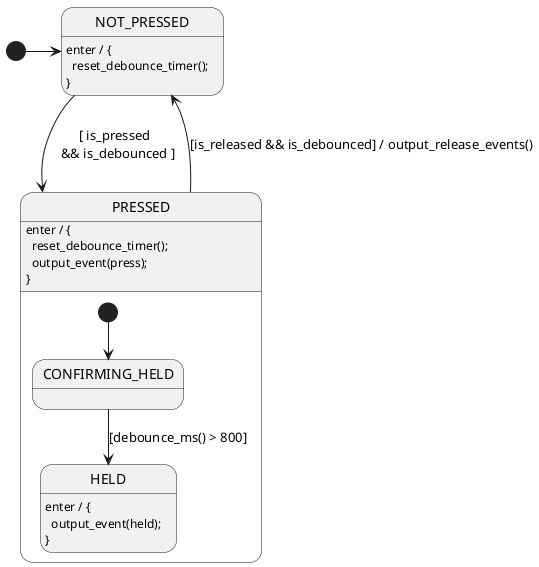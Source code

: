 @startuml ButtonSm1

[*] -> NOT_PRESSED
state NOT_PRESSED {
  NOT_PRESSED : enter / {\n  reset_debounce_timer();\n}
}

state PRESSED {
  PRESSED : enter / {\n  reset_debounce_timer();\n  output_event(press);\n}

  HELD : enter / {\n  output_event(held);\n}

  [*] -down-> CONFIRMING_HELD
  CONFIRMING_HELD -down-> HELD : [debounce_ms() > 800]
}

/'
Note:
I couldn't get the below transition to match the yEd diagram. PlantUML center aligns the below label
and makes it hard to read. Does anyone know how to left align it?
PRESSED --> NOT_PRESSED : [is_released && is_debounced] / {\n  if (debounce_ms() <= 200) {\n    output_event(tap);\n  }\n  output_event(release);\n}
'/

PRESSED --> NOT_PRESSED : [is_released && is_debounced] / output_release_events()

NOT_PRESSED --> PRESSED : [ is_pressed\n  && is_debounced ]

@enduml